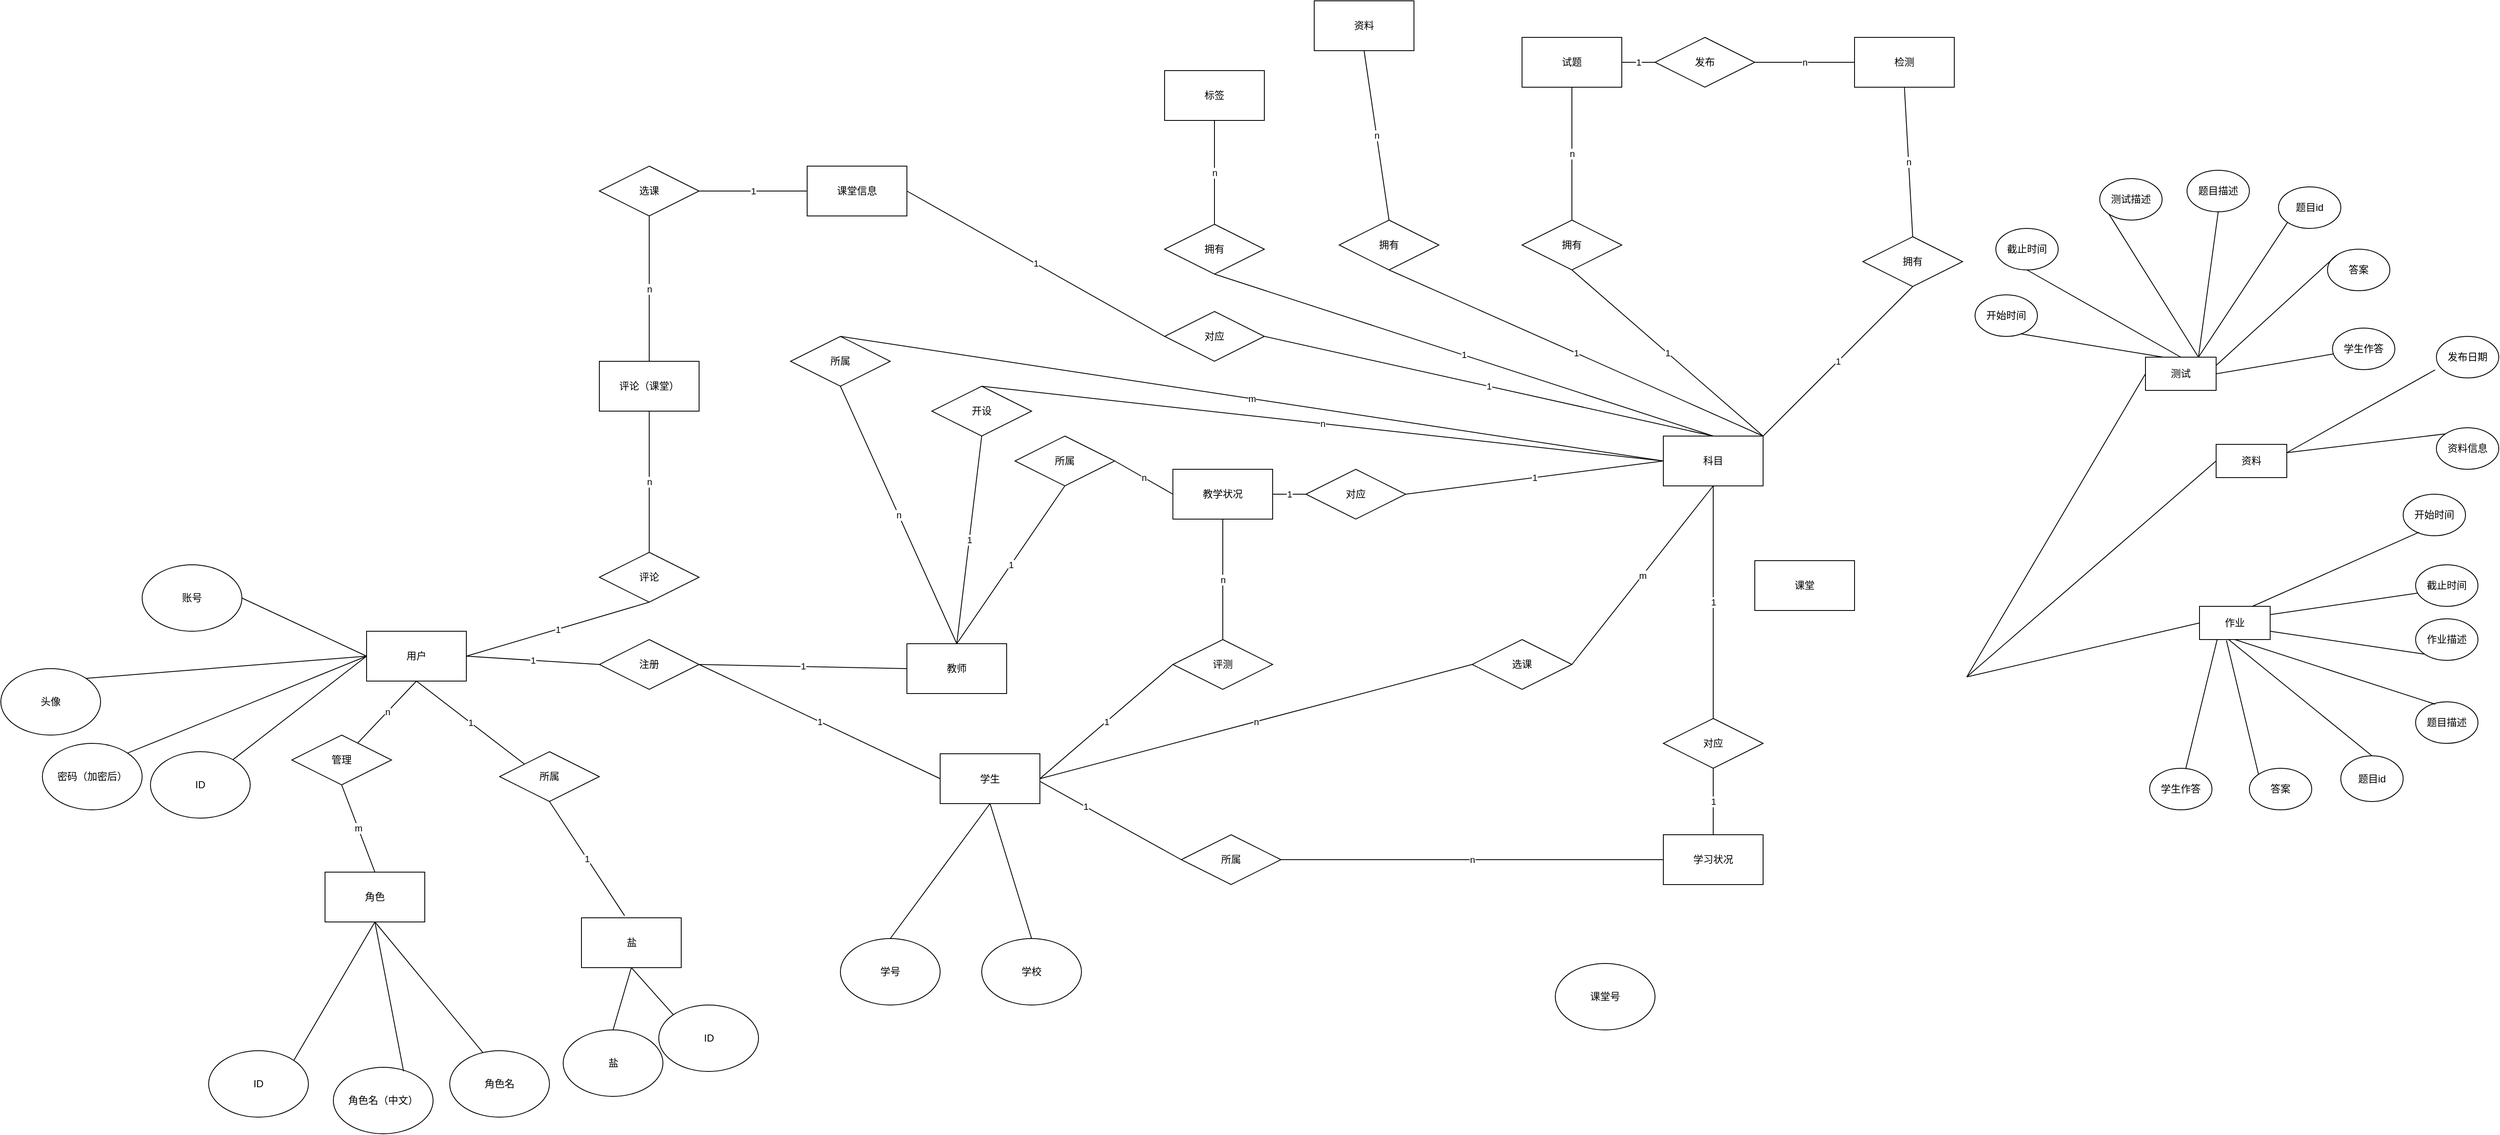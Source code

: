 <mxfile version="24.4.2" type="github">
  <diagram name="第 1 页" id="cqVoouBwEhZ9X5KKcfai">
    <mxGraphModel dx="3404" dy="2039" grid="1" gridSize="10" guides="1" tooltips="1" connect="1" arrows="1" fold="1" page="1" pageScale="1" pageWidth="827" pageHeight="1169" math="0" shadow="0">
      <root>
        <mxCell id="0" />
        <mxCell id="1" parent="0" />
        <mxCell id="4bgU9eHifBUtjP_TErYf-2" value="教师" style="rounded=0;whiteSpace=wrap;html=1;" parent="1" vertex="1">
          <mxGeometry y="130" width="120" height="60" as="geometry" />
        </mxCell>
        <mxCell id="4bgU9eHifBUtjP_TErYf-3" value="角色" style="rounded=0;whiteSpace=wrap;html=1;" parent="1" vertex="1">
          <mxGeometry x="-700" y="405" width="120" height="60" as="geometry" />
        </mxCell>
        <mxCell id="4bgU9eHifBUtjP_TErYf-4" value="科目" style="rounded=0;whiteSpace=wrap;html=1;" parent="1" vertex="1">
          <mxGeometry x="910" y="-120" width="120" height="60" as="geometry" />
        </mxCell>
        <mxCell id="4bgU9eHifBUtjP_TErYf-6" value="用户" style="rounded=0;whiteSpace=wrap;html=1;" parent="1" vertex="1">
          <mxGeometry x="-650" y="115" width="120" height="60" as="geometry" />
        </mxCell>
        <mxCell id="4bgU9eHifBUtjP_TErYf-8" value="课堂信息" style="rounded=0;whiteSpace=wrap;html=1;" parent="1" vertex="1">
          <mxGeometry x="-120" y="-445" width="120" height="60" as="geometry" />
        </mxCell>
        <mxCell id="_ENiOjXf8TxeeVIYlNAx-7" value="" style="edgeStyle=orthogonalEdgeStyle;rounded=0;orthogonalLoop=1;jettySize=auto;html=1;curved=1;strokeColor=none;" parent="1" source="NrnrOwtd3N4r6KxvUDXM-1" target="4bgU9eHifBUtjP_TErYf-4" edge="1">
          <mxGeometry relative="1" as="geometry" />
        </mxCell>
        <mxCell id="_ENiOjXf8TxeeVIYlNAx-1" value="管理" style="rhombus;whiteSpace=wrap;html=1;" parent="1" vertex="1">
          <mxGeometry x="-740" y="240" width="120" height="60" as="geometry" />
        </mxCell>
        <mxCell id="_ENiOjXf8TxeeVIYlNAx-10" value="m" style="endArrow=none;html=1;rounded=0;exitX=0.5;exitY=1;exitDx=0;exitDy=0;entryX=0.5;entryY=0;entryDx=0;entryDy=0;" parent="1" source="_ENiOjXf8TxeeVIYlNAx-1" target="4bgU9eHifBUtjP_TErYf-3" edge="1">
          <mxGeometry width="50" height="50" relative="1" as="geometry">
            <mxPoint x="320" y="610" as="sourcePoint" />
            <mxPoint x="190" y="730" as="targetPoint" />
          </mxGeometry>
        </mxCell>
        <mxCell id="_ENiOjXf8TxeeVIYlNAx-12" value="注册" style="rhombus;whiteSpace=wrap;html=1;" parent="1" vertex="1">
          <mxGeometry x="-370" y="125" width="120" height="60" as="geometry" />
        </mxCell>
        <mxCell id="_ENiOjXf8TxeeVIYlNAx-14" value="n" style="endArrow=none;html=1;rounded=0;exitX=0.5;exitY=1;exitDx=0;exitDy=0;" parent="1" source="4bgU9eHifBUtjP_TErYf-6" target="_ENiOjXf8TxeeVIYlNAx-1" edge="1">
          <mxGeometry width="50" height="50" relative="1" as="geometry">
            <mxPoint x="390" y="500" as="sourcePoint" />
            <mxPoint x="390" y="530" as="targetPoint" />
          </mxGeometry>
        </mxCell>
        <mxCell id="_ENiOjXf8TxeeVIYlNAx-17" value="1" style="endArrow=none;html=1;rounded=0;exitX=0;exitY=0.5;exitDx=0;exitDy=0;entryX=1;entryY=0.5;entryDx=0;entryDy=0;" parent="1" source="_ENiOjXf8TxeeVIYlNAx-12" target="4bgU9eHifBUtjP_TErYf-6" edge="1">
          <mxGeometry width="50" height="50" relative="1" as="geometry">
            <mxPoint x="400" y="280" as="sourcePoint" />
            <mxPoint x="-100" y="370" as="targetPoint" />
          </mxGeometry>
        </mxCell>
        <mxCell id="_ENiOjXf8TxeeVIYlNAx-18" value="1" style="endArrow=none;html=1;rounded=0;entryX=0;entryY=0.5;entryDx=0;entryDy=0;exitX=1;exitY=0.5;exitDx=0;exitDy=0;" parent="1" source="_ENiOjXf8TxeeVIYlNAx-12" target="4bgU9eHifBUtjP_TErYf-1" edge="1">
          <mxGeometry width="50" height="50" relative="1" as="geometry">
            <mxPoint x="515" y="320" as="sourcePoint" />
            <mxPoint x="565" y="270" as="targetPoint" />
          </mxGeometry>
        </mxCell>
        <mxCell id="_ENiOjXf8TxeeVIYlNAx-19" value="1" style="endArrow=none;html=1;rounded=0;entryX=0;entryY=0.5;entryDx=0;entryDy=0;exitX=1;exitY=0.5;exitDx=0;exitDy=0;" parent="1" source="_ENiOjXf8TxeeVIYlNAx-12" target="4bgU9eHifBUtjP_TErYf-2" edge="1">
          <mxGeometry width="50" height="50" relative="1" as="geometry">
            <mxPoint x="515" y="320" as="sourcePoint" />
            <mxPoint x="565" y="270" as="targetPoint" />
          </mxGeometry>
        </mxCell>
        <mxCell id="_ENiOjXf8TxeeVIYlNAx-21" value="所属" style="rhombus;whiteSpace=wrap;html=1;" parent="1" vertex="1">
          <mxGeometry x="-140" y="-240" width="120" height="60" as="geometry" />
        </mxCell>
        <mxCell id="_ENiOjXf8TxeeVIYlNAx-22" value="选课" style="rhombus;whiteSpace=wrap;html=1;" parent="1" vertex="1">
          <mxGeometry x="680" y="125" width="120" height="60" as="geometry" />
        </mxCell>
        <mxCell id="_ENiOjXf8TxeeVIYlNAx-23" value="m" style="endArrow=none;html=1;rounded=0;entryX=0;entryY=0.5;entryDx=0;entryDy=0;exitX=0.5;exitY=0;exitDx=0;exitDy=0;" parent="1" source="_ENiOjXf8TxeeVIYlNAx-21" target="4bgU9eHifBUtjP_TErYf-4" edge="1">
          <mxGeometry width="50" height="50" relative="1" as="geometry">
            <mxPoint x="510" as="sourcePoint" />
            <mxPoint x="560" y="-50" as="targetPoint" />
          </mxGeometry>
        </mxCell>
        <mxCell id="_ENiOjXf8TxeeVIYlNAx-24" value="n" style="endArrow=none;html=1;rounded=0;exitX=0.5;exitY=1;exitDx=0;exitDy=0;entryX=0.5;entryY=0;entryDx=0;entryDy=0;" parent="1" source="_ENiOjXf8TxeeVIYlNAx-21" target="4bgU9eHifBUtjP_TErYf-2" edge="1">
          <mxGeometry width="50" height="50" relative="1" as="geometry">
            <mxPoint x="510" as="sourcePoint" />
            <mxPoint x="560" y="-50" as="targetPoint" />
          </mxGeometry>
        </mxCell>
        <mxCell id="_ENiOjXf8TxeeVIYlNAx-25" value="m" style="endArrow=none;html=1;rounded=0;entryX=0.5;entryY=1;entryDx=0;entryDy=0;exitX=1;exitY=0.5;exitDx=0;exitDy=0;" parent="1" source="_ENiOjXf8TxeeVIYlNAx-22" target="4bgU9eHifBUtjP_TErYf-4" edge="1">
          <mxGeometry width="50" height="50" relative="1" as="geometry">
            <mxPoint x="510" as="sourcePoint" />
            <mxPoint x="560" y="-50" as="targetPoint" />
          </mxGeometry>
        </mxCell>
        <mxCell id="_ENiOjXf8TxeeVIYlNAx-26" value="n" style="endArrow=none;html=1;rounded=0;entryX=1;entryY=0.5;entryDx=0;entryDy=0;exitX=0;exitY=0.5;exitDx=0;exitDy=0;" parent="1" source="_ENiOjXf8TxeeVIYlNAx-22" target="4bgU9eHifBUtjP_TErYf-1" edge="1">
          <mxGeometry width="50" height="50" relative="1" as="geometry">
            <mxPoint x="700" y="140" as="sourcePoint" />
            <mxPoint x="560" y="-50" as="targetPoint" />
          </mxGeometry>
        </mxCell>
        <mxCell id="_ENiOjXf8TxeeVIYlNAx-27" value="对应" style="rhombus;whiteSpace=wrap;html=1;" parent="1" vertex="1">
          <mxGeometry x="310" y="-270" width="120" height="60" as="geometry" />
        </mxCell>
        <mxCell id="_ENiOjXf8TxeeVIYlNAx-28" value="1" style="endArrow=none;html=1;rounded=0;entryX=1;entryY=0.5;entryDx=0;entryDy=0;exitX=0;exitY=0.5;exitDx=0;exitDy=0;" parent="1" source="_ENiOjXf8TxeeVIYlNAx-27" target="4bgU9eHifBUtjP_TErYf-8" edge="1">
          <mxGeometry width="50" height="50" relative="1" as="geometry">
            <mxPoint x="510" y="-100" as="sourcePoint" />
            <mxPoint x="560" y="-150" as="targetPoint" />
          </mxGeometry>
        </mxCell>
        <mxCell id="_ENiOjXf8TxeeVIYlNAx-29" value="1" style="endArrow=none;html=1;rounded=0;entryX=1;entryY=0.5;entryDx=0;entryDy=0;exitX=0.5;exitY=0;exitDx=0;exitDy=0;" parent="1" source="4bgU9eHifBUtjP_TErYf-4" target="_ENiOjXf8TxeeVIYlNAx-27" edge="1">
          <mxGeometry width="50" height="50" relative="1" as="geometry">
            <mxPoint x="510" y="-100" as="sourcePoint" />
            <mxPoint x="560" y="-150" as="targetPoint" />
          </mxGeometry>
        </mxCell>
        <mxCell id="_ENiOjXf8TxeeVIYlNAx-30" value="学习状况" style="rounded=0;whiteSpace=wrap;html=1;" parent="1" vertex="1">
          <mxGeometry x="910" y="360" width="120" height="60" as="geometry" />
        </mxCell>
        <mxCell id="_ENiOjXf8TxeeVIYlNAx-32" value="教学状况" style="rounded=0;whiteSpace=wrap;html=1;" parent="1" vertex="1">
          <mxGeometry x="320" y="-80" width="120" height="60" as="geometry" />
        </mxCell>
        <mxCell id="_ENiOjXf8TxeeVIYlNAx-40" value="评论（课堂）" style="rounded=0;whiteSpace=wrap;html=1;" parent="1" vertex="1">
          <mxGeometry x="-370" y="-210" width="120" height="60" as="geometry" />
        </mxCell>
        <mxCell id="_ENiOjXf8TxeeVIYlNAx-43" value="对应" style="rhombus;whiteSpace=wrap;html=1;" parent="1" vertex="1">
          <mxGeometry x="480" y="-80" width="120" height="60" as="geometry" />
        </mxCell>
        <mxCell id="_ENiOjXf8TxeeVIYlNAx-44" value="对应" style="rhombus;whiteSpace=wrap;html=1;" parent="1" vertex="1">
          <mxGeometry x="910" y="220" width="120" height="60" as="geometry" />
        </mxCell>
        <mxCell id="_ENiOjXf8TxeeVIYlNAx-45" value="1" style="endArrow=none;html=1;rounded=0;entryX=0;entryY=0.5;entryDx=0;entryDy=0;exitX=1;exitY=0.5;exitDx=0;exitDy=0;" parent="1" source="_ENiOjXf8TxeeVIYlNAx-43" target="4bgU9eHifBUtjP_TErYf-4" edge="1">
          <mxGeometry width="50" height="50" relative="1" as="geometry">
            <mxPoint x="370" as="sourcePoint" />
            <mxPoint x="420" y="-50" as="targetPoint" />
          </mxGeometry>
        </mxCell>
        <mxCell id="_ENiOjXf8TxeeVIYlNAx-46" value="1" style="endArrow=none;html=1;rounded=0;entryX=0;entryY=0.5;entryDx=0;entryDy=0;exitX=1;exitY=0.5;exitDx=0;exitDy=0;" parent="1" source="_ENiOjXf8TxeeVIYlNAx-32" target="_ENiOjXf8TxeeVIYlNAx-43" edge="1">
          <mxGeometry width="50" height="50" relative="1" as="geometry">
            <mxPoint x="370" as="sourcePoint" />
            <mxPoint x="420" y="-50" as="targetPoint" />
          </mxGeometry>
        </mxCell>
        <mxCell id="_ENiOjXf8TxeeVIYlNAx-47" value="1" style="endArrow=none;html=1;rounded=0;entryX=0.5;entryY=0;entryDx=0;entryDy=0;exitX=0.5;exitY=1;exitDx=0;exitDy=0;" parent="1" source="4bgU9eHifBUtjP_TErYf-4" target="_ENiOjXf8TxeeVIYlNAx-44" edge="1">
          <mxGeometry width="50" height="50" relative="1" as="geometry">
            <mxPoint x="580" y="-50" as="sourcePoint" />
            <mxPoint x="420" y="-50" as="targetPoint" />
          </mxGeometry>
        </mxCell>
        <mxCell id="_ENiOjXf8TxeeVIYlNAx-49" value="1" style="endArrow=none;html=1;rounded=0;entryX=0.5;entryY=0;entryDx=0;entryDy=0;exitX=0.5;exitY=1;exitDx=0;exitDy=0;" parent="1" source="_ENiOjXf8TxeeVIYlNAx-44" target="_ENiOjXf8TxeeVIYlNAx-30" edge="1">
          <mxGeometry width="50" height="50" relative="1" as="geometry">
            <mxPoint x="370" as="sourcePoint" />
            <mxPoint x="420" y="-50" as="targetPoint" />
          </mxGeometry>
        </mxCell>
        <mxCell id="_ENiOjXf8TxeeVIYlNAx-51" value="所属" style="rhombus;whiteSpace=wrap;html=1;" parent="1" vertex="1">
          <mxGeometry x="130" y="-120" width="120" height="60" as="geometry" />
        </mxCell>
        <mxCell id="_ENiOjXf8TxeeVIYlNAx-52" value="所属" style="rhombus;whiteSpace=wrap;html=1;" parent="1" vertex="1">
          <mxGeometry x="330" y="360" width="120" height="60" as="geometry" />
        </mxCell>
        <mxCell id="_ENiOjXf8TxeeVIYlNAx-53" value="1" style="endArrow=none;html=1;rounded=0;entryX=0;entryY=0.5;entryDx=0;entryDy=0;exitX=0.5;exitY=0;exitDx=0;exitDy=0;" parent="1" source="4bgU9eHifBUtjP_TErYf-1" target="_ENiOjXf8TxeeVIYlNAx-52" edge="1">
          <mxGeometry width="50" height="50" relative="1" as="geometry">
            <mxPoint x="370" y="100" as="sourcePoint" />
            <mxPoint x="420" y="50" as="targetPoint" />
          </mxGeometry>
        </mxCell>
        <mxCell id="_ENiOjXf8TxeeVIYlNAx-54" value="n" style="endArrow=none;html=1;rounded=0;entryX=0;entryY=0.5;entryDx=0;entryDy=0;exitX=1;exitY=0.5;exitDx=0;exitDy=0;" parent="1" source="_ENiOjXf8TxeeVIYlNAx-52" target="_ENiOjXf8TxeeVIYlNAx-30" edge="1">
          <mxGeometry width="50" height="50" relative="1" as="geometry">
            <mxPoint x="370" y="100" as="sourcePoint" />
            <mxPoint x="420" y="50" as="targetPoint" />
          </mxGeometry>
        </mxCell>
        <mxCell id="_ENiOjXf8TxeeVIYlNAx-55" value="1" style="endArrow=none;html=1;rounded=0;entryX=0.5;entryY=1;entryDx=0;entryDy=0;exitX=0.5;exitY=0;exitDx=0;exitDy=0;" parent="1" source="4bgU9eHifBUtjP_TErYf-2" target="_ENiOjXf8TxeeVIYlNAx-51" edge="1">
          <mxGeometry width="50" height="50" relative="1" as="geometry">
            <mxPoint x="370" y="100" as="sourcePoint" />
            <mxPoint x="420" y="50" as="targetPoint" />
          </mxGeometry>
        </mxCell>
        <mxCell id="_ENiOjXf8TxeeVIYlNAx-56" value="n" style="endArrow=none;html=1;rounded=0;entryX=0;entryY=0.5;entryDx=0;entryDy=0;exitX=1;exitY=0.5;exitDx=0;exitDy=0;" parent="1" source="_ENiOjXf8TxeeVIYlNAx-51" target="_ENiOjXf8TxeeVIYlNAx-32" edge="1">
          <mxGeometry width="50" height="50" relative="1" as="geometry">
            <mxPoint x="370" y="100" as="sourcePoint" />
            <mxPoint x="420" y="50" as="targetPoint" />
          </mxGeometry>
        </mxCell>
        <mxCell id="_ENiOjXf8TxeeVIYlNAx-58" value="标签" style="rounded=0;whiteSpace=wrap;html=1;" parent="1" vertex="1">
          <mxGeometry x="310" y="-560" width="120" height="60" as="geometry" />
        </mxCell>
        <mxCell id="_ENiOjXf8TxeeVIYlNAx-59" value="拥有" style="rhombus;whiteSpace=wrap;html=1;" parent="1" vertex="1">
          <mxGeometry x="310" y="-375" width="120" height="60" as="geometry" />
        </mxCell>
        <mxCell id="_ENiOjXf8TxeeVIYlNAx-60" value="1" style="endArrow=none;html=1;rounded=0;entryX=0.5;entryY=1;entryDx=0;entryDy=0;exitX=0.5;exitY=0;exitDx=0;exitDy=0;" parent="1" source="4bgU9eHifBUtjP_TErYf-4" target="_ENiOjXf8TxeeVIYlNAx-59" edge="1">
          <mxGeometry width="50" height="50" relative="1" as="geometry">
            <mxPoint x="550" y="-200" as="sourcePoint" />
            <mxPoint x="600" y="-250" as="targetPoint" />
          </mxGeometry>
        </mxCell>
        <mxCell id="_ENiOjXf8TxeeVIYlNAx-61" value="n" style="endArrow=none;html=1;rounded=0;exitX=0.5;exitY=0;exitDx=0;exitDy=0;" parent="1" source="_ENiOjXf8TxeeVIYlNAx-59" target="_ENiOjXf8TxeeVIYlNAx-58" edge="1">
          <mxGeometry width="50" height="50" relative="1" as="geometry">
            <mxPoint x="550" y="-200" as="sourcePoint" />
            <mxPoint x="600" y="-250" as="targetPoint" />
          </mxGeometry>
        </mxCell>
        <mxCell id="_ENiOjXf8TxeeVIYlNAx-62" value="选课" style="rhombus;whiteSpace=wrap;html=1;" parent="1" vertex="1">
          <mxGeometry x="-370" y="-445" width="120" height="60" as="geometry" />
        </mxCell>
        <mxCell id="_ENiOjXf8TxeeVIYlNAx-63" value="n" style="endArrow=none;html=1;rounded=0;entryX=0.5;entryY=0;entryDx=0;entryDy=0;exitX=0.5;exitY=1;exitDx=0;exitDy=0;" parent="1" source="_ENiOjXf8TxeeVIYlNAx-62" target="_ENiOjXf8TxeeVIYlNAx-40" edge="1">
          <mxGeometry width="50" height="50" relative="1" as="geometry">
            <mxPoint x="560" y="-300" as="sourcePoint" />
            <mxPoint x="610" y="-350" as="targetPoint" />
          </mxGeometry>
        </mxCell>
        <mxCell id="_ENiOjXf8TxeeVIYlNAx-64" value="1" style="endArrow=none;html=1;rounded=0;entryX=1;entryY=0.5;entryDx=0;entryDy=0;exitX=0;exitY=0.5;exitDx=0;exitDy=0;" parent="1" source="4bgU9eHifBUtjP_TErYf-8" target="_ENiOjXf8TxeeVIYlNAx-62" edge="1">
          <mxGeometry width="50" height="50" relative="1" as="geometry">
            <mxPoint x="560" y="-300" as="sourcePoint" />
            <mxPoint x="610" y="-350" as="targetPoint" />
          </mxGeometry>
        </mxCell>
        <mxCell id="_ENiOjXf8TxeeVIYlNAx-66" value="账号" style="ellipse;whiteSpace=wrap;html=1;" parent="1" vertex="1">
          <mxGeometry x="-920" y="35" width="120" height="80" as="geometry" />
        </mxCell>
        <mxCell id="_ENiOjXf8TxeeVIYlNAx-67" value="ID" style="ellipse;whiteSpace=wrap;html=1;" parent="1" vertex="1">
          <mxGeometry x="-910" y="260" width="120" height="80" as="geometry" />
        </mxCell>
        <mxCell id="_ENiOjXf8TxeeVIYlNAx-68" value="密码（加密后）" style="ellipse;whiteSpace=wrap;html=1;" parent="1" vertex="1">
          <mxGeometry x="-1040" y="250" width="120" height="80" as="geometry" />
        </mxCell>
        <mxCell id="_ENiOjXf8TxeeVIYlNAx-69" value="" style="endArrow=none;html=1;rounded=0;exitX=0;exitY=0.5;exitDx=0;exitDy=0;" parent="1" source="4bgU9eHifBUtjP_TErYf-6" target="_ENiOjXf8TxeeVIYlNAx-67" edge="1">
          <mxGeometry width="50" height="50" relative="1" as="geometry">
            <mxPoint x="450" y="340" as="sourcePoint" />
            <mxPoint x="500" y="290" as="targetPoint" />
          </mxGeometry>
        </mxCell>
        <mxCell id="_ENiOjXf8TxeeVIYlNAx-70" value="" style="endArrow=none;html=1;rounded=0;entryX=1;entryY=0.5;entryDx=0;entryDy=0;exitX=0;exitY=0.5;exitDx=0;exitDy=0;" parent="1" source="4bgU9eHifBUtjP_TErYf-6" target="_ENiOjXf8TxeeVIYlNAx-66" edge="1">
          <mxGeometry width="50" height="50" relative="1" as="geometry">
            <mxPoint x="320" y="350" as="sourcePoint" />
            <mxPoint x="500" y="290" as="targetPoint" />
          </mxGeometry>
        </mxCell>
        <mxCell id="_ENiOjXf8TxeeVIYlNAx-71" value="" style="endArrow=none;html=1;rounded=0;exitX=1;exitY=0;exitDx=0;exitDy=0;entryX=0;entryY=0.5;entryDx=0;entryDy=0;" parent="1" source="_ENiOjXf8TxeeVIYlNAx-68" target="4bgU9eHifBUtjP_TErYf-6" edge="1">
          <mxGeometry width="50" height="50" relative="1" as="geometry">
            <mxPoint x="450" y="340" as="sourcePoint" />
            <mxPoint x="320" y="350" as="targetPoint" />
          </mxGeometry>
        </mxCell>
        <mxCell id="_ENiOjXf8TxeeVIYlNAx-72" value="盐" style="rounded=0;whiteSpace=wrap;html=1;" parent="1" vertex="1">
          <mxGeometry x="-391.5" y="460" width="120" height="60" as="geometry" />
        </mxCell>
        <mxCell id="_ENiOjXf8TxeeVIYlNAx-73" value="1" style="endArrow=none;html=1;rounded=0;entryX=0.432;entryY=-0.043;entryDx=0;entryDy=0;entryPerimeter=0;exitX=0.5;exitY=1;exitDx=0;exitDy=0;" parent="1" source="_ENiOjXf8TxeeVIYlNAx-78" target="_ENiOjXf8TxeeVIYlNAx-72" edge="1">
          <mxGeometry width="50" height="50" relative="1" as="geometry">
            <mxPoint x="570" y="410" as="sourcePoint" />
            <mxPoint x="500" y="290" as="targetPoint" />
          </mxGeometry>
        </mxCell>
        <mxCell id="_ENiOjXf8TxeeVIYlNAx-75" value="盐" style="ellipse;whiteSpace=wrap;html=1;" parent="1" vertex="1">
          <mxGeometry x="-413.5" y="595" width="120" height="80" as="geometry" />
        </mxCell>
        <mxCell id="_ENiOjXf8TxeeVIYlNAx-76" value="ID" style="ellipse;whiteSpace=wrap;html=1;" parent="1" vertex="1">
          <mxGeometry x="-298.5" y="565" width="120" height="80" as="geometry" />
        </mxCell>
        <mxCell id="_ENiOjXf8TxeeVIYlNAx-79" value="1" style="endArrow=none;html=1;rounded=0;entryX=0.5;entryY=1;entryDx=0;entryDy=0;exitX=0;exitY=0;exitDx=0;exitDy=0;" parent="1" source="_ENiOjXf8TxeeVIYlNAx-78" target="4bgU9eHifBUtjP_TErYf-6" edge="1">
          <mxGeometry width="50" height="50" relative="1" as="geometry">
            <mxPoint x="450" y="540" as="sourcePoint" />
            <mxPoint x="500" y="490" as="targetPoint" />
          </mxGeometry>
        </mxCell>
        <mxCell id="_ENiOjXf8TxeeVIYlNAx-80" value="" style="endArrow=none;html=1;rounded=0;entryX=0;entryY=0;entryDx=0;entryDy=0;exitX=0.5;exitY=1;exitDx=0;exitDy=0;" parent="1" source="_ENiOjXf8TxeeVIYlNAx-72" target="_ENiOjXf8TxeeVIYlNAx-76" edge="1">
          <mxGeometry width="50" height="50" relative="1" as="geometry">
            <mxPoint x="-288.5" y="445" as="sourcePoint" />
            <mxPoint x="-238.5" y="395" as="targetPoint" />
          </mxGeometry>
        </mxCell>
        <mxCell id="_ENiOjXf8TxeeVIYlNAx-81" value="" style="endArrow=none;html=1;rounded=0;entryX=0.5;entryY=1;entryDx=0;entryDy=0;exitX=0.5;exitY=0;exitDx=0;exitDy=0;" parent="1" source="_ENiOjXf8TxeeVIYlNAx-75" target="_ENiOjXf8TxeeVIYlNAx-72" edge="1">
          <mxGeometry width="50" height="50" relative="1" as="geometry">
            <mxPoint x="-288.5" y="745" as="sourcePoint" />
            <mxPoint x="-238.5" y="695" as="targetPoint" />
          </mxGeometry>
        </mxCell>
        <mxCell id="_ENiOjXf8TxeeVIYlNAx-82" value="角色名（中文）" style="ellipse;whiteSpace=wrap;html=1;" parent="1" vertex="1">
          <mxGeometry x="-690" y="640" width="120" height="80" as="geometry" />
        </mxCell>
        <mxCell id="_ENiOjXf8TxeeVIYlNAx-83" value="角色名" style="ellipse;whiteSpace=wrap;html=1;" parent="1" vertex="1">
          <mxGeometry x="-550" y="620" width="120" height="80" as="geometry" />
        </mxCell>
        <mxCell id="_ENiOjXf8TxeeVIYlNAx-84" value="" style="endArrow=none;html=1;rounded=0;exitX=0.335;exitY=0.032;exitDx=0;exitDy=0;entryX=0.5;entryY=1;entryDx=0;entryDy=0;exitPerimeter=0;" parent="1" source="_ENiOjXf8TxeeVIYlNAx-83" target="4bgU9eHifBUtjP_TErYf-3" edge="1">
          <mxGeometry width="50" height="50" relative="1" as="geometry">
            <mxPoint x="450" y="640" as="sourcePoint" />
            <mxPoint x="130" y="770" as="targetPoint" />
          </mxGeometry>
        </mxCell>
        <mxCell id="_ENiOjXf8TxeeVIYlNAx-85" value="" style="endArrow=none;html=1;rounded=0;entryX=0.5;entryY=1;entryDx=0;entryDy=0;exitX=0.704;exitY=0.06;exitDx=0;exitDy=0;exitPerimeter=0;" parent="1" source="_ENiOjXf8TxeeVIYlNAx-82" target="4bgU9eHifBUtjP_TErYf-3" edge="1">
          <mxGeometry width="50" height="50" relative="1" as="geometry">
            <mxPoint x="450" y="640" as="sourcePoint" />
            <mxPoint x="500" y="590" as="targetPoint" />
          </mxGeometry>
        </mxCell>
        <mxCell id="_ENiOjXf8TxeeVIYlNAx-86" value="ID" style="ellipse;whiteSpace=wrap;html=1;" parent="1" vertex="1">
          <mxGeometry x="-840" y="620" width="120" height="80" as="geometry" />
        </mxCell>
        <mxCell id="_ENiOjXf8TxeeVIYlNAx-88" value="" style="endArrow=none;html=1;rounded=0;entryX=0.5;entryY=1;entryDx=0;entryDy=0;exitX=1;exitY=0;exitDx=0;exitDy=0;" parent="1" source="_ENiOjXf8TxeeVIYlNAx-86" target="4bgU9eHifBUtjP_TErYf-3" edge="1">
          <mxGeometry width="50" height="50" relative="1" as="geometry">
            <mxPoint x="250" y="790" as="sourcePoint" />
            <mxPoint x="300" y="740" as="targetPoint" />
          </mxGeometry>
        </mxCell>
        <mxCell id="_ENiOjXf8TxeeVIYlNAx-92" value="头像" style="ellipse;whiteSpace=wrap;html=1;" parent="1" vertex="1">
          <mxGeometry x="-1090" y="160" width="120" height="80" as="geometry" />
        </mxCell>
        <mxCell id="_ENiOjXf8TxeeVIYlNAx-99" value="" style="endArrow=none;html=1;rounded=0;entryX=0;entryY=0.5;entryDx=0;entryDy=0;exitX=1;exitY=0;exitDx=0;exitDy=0;" parent="1" source="_ENiOjXf8TxeeVIYlNAx-92" target="4bgU9eHifBUtjP_TErYf-6" edge="1">
          <mxGeometry width="50" height="50" relative="1" as="geometry">
            <mxPoint x="470" y="390" as="sourcePoint" />
            <mxPoint x="520" y="340" as="targetPoint" />
          </mxGeometry>
        </mxCell>
        <mxCell id="p0-o4S79YIVxH50bc59x-37" value="测试&lt;span style=&quot;color: rgba(0, 0, 0, 0); font-family: monospace; font-size: 0px; text-align: start; text-wrap: nowrap;&quot;&gt;%3CmxGraphModel%3E%3Croot%3E%3CmxCell%20id%3D%220%22%2F%3E%3CmxCell%20id%3D%221%22%20parent%3D%220%22%2F%3E%3CmxCell%20id%3D%222%22%20value%3D%22%E8%AF%BE%E7%A8%8B%22%20style%3D%22rounded%3D0%3BwhiteSpace%3Dwrap%3Bhtml%3D1%3BfillColor%3D%23d5e8d4%3BstrokeColor%3D%2382b366%3B%22%20vertex%3D%221%22%20parent%3D%221%22%3E%3CmxGeometry%20x%3D%221198%22%20y%3D%22100%22%20width%3D%2285%22%20height%3D%2240%22%20as%3D%22geometry%22%2F%3E%3C%2FmxCell%3E%3C%2Froot%3E%3C%2FmxGraphModel%3E&lt;/span&gt;" style="rounded=0;whiteSpace=wrap;html=1;" parent="1" vertex="1">
          <mxGeometry x="1490" y="-215" width="85" height="40" as="geometry" />
        </mxCell>
        <mxCell id="p0-o4S79YIVxH50bc59x-38" value="资料" style="rounded=0;whiteSpace=wrap;html=1;" parent="1" vertex="1">
          <mxGeometry x="1575" y="-110" width="85" height="40" as="geometry" />
        </mxCell>
        <mxCell id="p0-o4S79YIVxH50bc59x-39" value="作业" style="rounded=0;whiteSpace=wrap;html=1;" parent="1" vertex="1">
          <mxGeometry x="1555" y="85" width="85" height="40" as="geometry" />
        </mxCell>
        <mxCell id="p0-o4S79YIVxH50bc59x-52" value="开始时间" style="ellipse;whiteSpace=wrap;html=1;" parent="1" vertex="1">
          <mxGeometry x="1285" y="-290" width="75" height="50" as="geometry" />
        </mxCell>
        <mxCell id="p0-o4S79YIVxH50bc59x-53" value="截止时间" style="ellipse;whiteSpace=wrap;html=1;" parent="1" vertex="1">
          <mxGeometry x="1310" y="-370" width="75" height="50" as="geometry" />
        </mxCell>
        <mxCell id="p0-o4S79YIVxH50bc59x-54" value="测试描述" style="ellipse;whiteSpace=wrap;html=1;" parent="1" vertex="1">
          <mxGeometry x="1435" y="-430" width="75" height="50" as="geometry" />
        </mxCell>
        <mxCell id="p0-o4S79YIVxH50bc59x-59" value="" style="endArrow=none;html=1;rounded=0;entryX=0.727;entryY=0.937;entryDx=0;entryDy=0;entryPerimeter=0;exitX=0.25;exitY=0;exitDx=0;exitDy=0;" parent="1" source="p0-o4S79YIVxH50bc59x-37" target="p0-o4S79YIVxH50bc59x-52" edge="1">
          <mxGeometry width="50" height="50" relative="1" as="geometry">
            <mxPoint x="1390" y="-120" as="sourcePoint" />
            <mxPoint x="1440" y="-170" as="targetPoint" />
          </mxGeometry>
        </mxCell>
        <mxCell id="p0-o4S79YIVxH50bc59x-60" value="" style="endArrow=none;html=1;rounded=0;entryX=0.5;entryY=1;entryDx=0;entryDy=0;exitX=0.5;exitY=0;exitDx=0;exitDy=0;" parent="1" source="p0-o4S79YIVxH50bc59x-37" target="p0-o4S79YIVxH50bc59x-53" edge="1">
          <mxGeometry width="50" height="50" relative="1" as="geometry">
            <mxPoint x="1526" y="-190" as="sourcePoint" />
            <mxPoint x="1445" y="-223" as="targetPoint" />
          </mxGeometry>
        </mxCell>
        <mxCell id="p0-o4S79YIVxH50bc59x-61" value="" style="endArrow=none;html=1;rounded=0;entryX=0;entryY=1;entryDx=0;entryDy=0;exitX=0.75;exitY=0;exitDx=0;exitDy=0;" parent="1" source="p0-o4S79YIVxH50bc59x-37" target="p0-o4S79YIVxH50bc59x-54" edge="1">
          <mxGeometry width="50" height="50" relative="1" as="geometry">
            <mxPoint x="1536" y="-180" as="sourcePoint" />
            <mxPoint x="1455" y="-213" as="targetPoint" />
          </mxGeometry>
        </mxCell>
        <mxCell id="p0-o4S79YIVxH50bc59x-62" value="题目描述" style="ellipse;whiteSpace=wrap;html=1;" parent="1" vertex="1">
          <mxGeometry x="1540" y="-440" width="75" height="50" as="geometry" />
        </mxCell>
        <mxCell id="p0-o4S79YIVxH50bc59x-64" value="题目id" style="ellipse;whiteSpace=wrap;html=1;" parent="1" vertex="1">
          <mxGeometry x="1650" y="-420" width="75" height="50" as="geometry" />
        </mxCell>
        <mxCell id="p0-o4S79YIVxH50bc59x-66" value="学生作答" style="ellipse;whiteSpace=wrap;html=1;" parent="1" vertex="1">
          <mxGeometry x="1715" y="-250" width="75" height="50" as="geometry" />
        </mxCell>
        <mxCell id="p0-o4S79YIVxH50bc59x-67" value="答案" style="ellipse;whiteSpace=wrap;html=1;" parent="1" vertex="1">
          <mxGeometry x="1709" y="-345" width="75" height="50" as="geometry" />
        </mxCell>
        <mxCell id="p0-o4S79YIVxH50bc59x-69" value="" style="endArrow=none;html=1;rounded=0;entryX=0.5;entryY=1;entryDx=0;entryDy=0;exitX=0.75;exitY=0;exitDx=0;exitDy=0;" parent="1" source="p0-o4S79YIVxH50bc59x-37" target="p0-o4S79YIVxH50bc59x-62" edge="1">
          <mxGeometry width="50" height="50" relative="1" as="geometry">
            <mxPoint x="1560" y="-200" as="sourcePoint" />
            <mxPoint x="1620" y="-290" as="targetPoint" />
          </mxGeometry>
        </mxCell>
        <mxCell id="p0-o4S79YIVxH50bc59x-70" value="" style="endArrow=none;html=1;rounded=0;entryX=0;entryY=1;entryDx=0;entryDy=0;exitX=0.75;exitY=0;exitDx=0;exitDy=0;" parent="1" source="p0-o4S79YIVxH50bc59x-37" target="p0-o4S79YIVxH50bc59x-64" edge="1">
          <mxGeometry width="50" height="50" relative="1" as="geometry">
            <mxPoint x="1564" y="-210" as="sourcePoint" />
            <mxPoint x="1588" y="-320" as="targetPoint" />
          </mxGeometry>
        </mxCell>
        <mxCell id="p0-o4S79YIVxH50bc59x-71" value="" style="endArrow=none;html=1;rounded=0;entryX=0;entryY=0;entryDx=0;entryDy=0;exitX=1;exitY=0.25;exitDx=0;exitDy=0;" parent="1" source="p0-o4S79YIVxH50bc59x-37" target="p0-o4S79YIVxH50bc59x-67" edge="1">
          <mxGeometry width="50" height="50" relative="1" as="geometry">
            <mxPoint x="1564" y="-210" as="sourcePoint" />
            <mxPoint x="1661" y="-317" as="targetPoint" />
          </mxGeometry>
        </mxCell>
        <mxCell id="p0-o4S79YIVxH50bc59x-72" value="" style="endArrow=none;html=1;rounded=0;exitX=1;exitY=0.5;exitDx=0;exitDy=0;" parent="1" source="p0-o4S79YIVxH50bc59x-37" target="p0-o4S79YIVxH50bc59x-66" edge="1">
          <mxGeometry width="50" height="50" relative="1" as="geometry">
            <mxPoint x="1580" y="-200" as="sourcePoint" />
            <mxPoint x="1671" y="-307" as="targetPoint" />
          </mxGeometry>
        </mxCell>
        <mxCell id="p0-o4S79YIVxH50bc59x-76" value="" style="endArrow=none;html=1;rounded=0;exitX=1;exitY=0;exitDx=0;exitDy=0;entryX=0;entryY=0.5;entryDx=0;entryDy=0;" parent="1" target="p0-o4S79YIVxH50bc59x-37" edge="1">
          <mxGeometry width="50" height="50" relative="1" as="geometry">
            <mxPoint x="1275" y="170" as="sourcePoint" />
            <mxPoint x="1490" y="-200" as="targetPoint" />
          </mxGeometry>
        </mxCell>
        <mxCell id="p0-o4S79YIVxH50bc59x-77" value="" style="endArrow=none;html=1;rounded=0;exitX=1;exitY=0;exitDx=0;exitDy=0;entryX=0;entryY=0.5;entryDx=0;entryDy=0;" parent="1" target="p0-o4S79YIVxH50bc59x-38" edge="1">
          <mxGeometry width="50" height="50" relative="1" as="geometry">
            <mxPoint x="1275" y="170" as="sourcePoint" />
            <mxPoint x="1500" y="-190" as="targetPoint" />
          </mxGeometry>
        </mxCell>
        <mxCell id="p0-o4S79YIVxH50bc59x-79" value="" style="endArrow=none;html=1;rounded=0;exitX=1;exitY=0;exitDx=0;exitDy=0;entryX=0;entryY=0.5;entryDx=0;entryDy=0;" parent="1" target="p0-o4S79YIVxH50bc59x-39" edge="1">
          <mxGeometry width="50" height="50" relative="1" as="geometry">
            <mxPoint x="1275" y="170" as="sourcePoint" />
            <mxPoint x="1585" y="-80" as="targetPoint" />
          </mxGeometry>
        </mxCell>
        <mxCell id="p0-o4S79YIVxH50bc59x-81" value="发布日期" style="ellipse;whiteSpace=wrap;html=1;" parent="1" vertex="1">
          <mxGeometry x="1840" y="-240" width="75" height="50" as="geometry" />
        </mxCell>
        <mxCell id="p0-o4S79YIVxH50bc59x-82" value="资料信息" style="ellipse;whiteSpace=wrap;html=1;" parent="1" vertex="1">
          <mxGeometry x="1840" y="-130" width="75" height="50" as="geometry" />
        </mxCell>
        <mxCell id="p0-o4S79YIVxH50bc59x-83" value="" style="endArrow=none;html=1;rounded=0;exitX=1;exitY=0.25;exitDx=0;exitDy=0;entryX=-0.021;entryY=0.807;entryDx=0;entryDy=0;entryPerimeter=0;" parent="1" source="p0-o4S79YIVxH50bc59x-38" target="p0-o4S79YIVxH50bc59x-81" edge="1">
          <mxGeometry width="50" height="50" relative="1" as="geometry">
            <mxPoint x="1530" y="-120" as="sourcePoint" />
            <mxPoint x="1875" y="-225" as="targetPoint" />
          </mxGeometry>
        </mxCell>
        <mxCell id="p0-o4S79YIVxH50bc59x-84" value="" style="endArrow=none;html=1;rounded=0;exitX=1;exitY=0.25;exitDx=0;exitDy=0;entryX=0;entryY=0;entryDx=0;entryDy=0;" parent="1" source="p0-o4S79YIVxH50bc59x-38" target="p0-o4S79YIVxH50bc59x-82" edge="1">
          <mxGeometry width="50" height="50" relative="1" as="geometry">
            <mxPoint x="1540" y="-100" as="sourcePoint" />
            <mxPoint x="1620" y="-145" as="targetPoint" />
          </mxGeometry>
        </mxCell>
        <mxCell id="p0-o4S79YIVxH50bc59x-85" value="开始时间" style="ellipse;whiteSpace=wrap;html=1;" parent="1" vertex="1">
          <mxGeometry x="1800" y="-50" width="75" height="50" as="geometry" />
        </mxCell>
        <mxCell id="p0-o4S79YIVxH50bc59x-86" value="截止时间" style="ellipse;whiteSpace=wrap;html=1;" parent="1" vertex="1">
          <mxGeometry x="1815" y="35" width="75" height="50" as="geometry" />
        </mxCell>
        <mxCell id="p0-o4S79YIVxH50bc59x-87" value="作业描述" style="ellipse;whiteSpace=wrap;html=1;" parent="1" vertex="1">
          <mxGeometry x="1815" y="100" width="75" height="50" as="geometry" />
        </mxCell>
        <mxCell id="p0-o4S79YIVxH50bc59x-88" value="" style="endArrow=none;html=1;rounded=0;entryX=0.253;entryY=0.916;entryDx=0;entryDy=0;entryPerimeter=0;exitX=0.75;exitY=0;exitDx=0;exitDy=0;" parent="1" source="p0-o4S79YIVxH50bc59x-39" target="p0-o4S79YIVxH50bc59x-85" edge="1">
          <mxGeometry width="50" height="50" relative="1" as="geometry">
            <mxPoint x="1550" y="80" as="sourcePoint" />
            <mxPoint x="1732.025" y="-8.15" as="targetPoint" />
          </mxGeometry>
        </mxCell>
        <mxCell id="p0-o4S79YIVxH50bc59x-89" value="" style="endArrow=none;html=1;rounded=0;entryX=0.028;entryY=0.682;entryDx=0;entryDy=0;exitX=1;exitY=0.25;exitDx=0;exitDy=0;entryPerimeter=0;" parent="1" source="p0-o4S79YIVxH50bc59x-39" target="p0-o4S79YIVxH50bc59x-86" edge="1">
          <mxGeometry width="50" height="50" relative="1" as="geometry">
            <mxPoint x="1850" y="125" as="sourcePoint" />
            <mxPoint x="1867.5" y="80" as="targetPoint" />
          </mxGeometry>
        </mxCell>
        <mxCell id="p0-o4S79YIVxH50bc59x-90" value="" style="endArrow=none;html=1;rounded=0;entryX=0;entryY=1;entryDx=0;entryDy=0;exitX=1;exitY=0.75;exitDx=0;exitDy=0;" parent="1" source="p0-o4S79YIVxH50bc59x-39" target="p0-o4S79YIVxH50bc59x-87" edge="1">
          <mxGeometry width="50" height="50" relative="1" as="geometry">
            <mxPoint x="1871" y="125" as="sourcePoint" />
            <mxPoint x="1772" y="127" as="targetPoint" />
          </mxGeometry>
        </mxCell>
        <mxCell id="p0-o4S79YIVxH50bc59x-91" value="题目描述" style="ellipse;whiteSpace=wrap;html=1;" parent="1" vertex="1">
          <mxGeometry x="1815" y="200" width="75" height="50" as="geometry" />
        </mxCell>
        <mxCell id="p0-o4S79YIVxH50bc59x-92" value="题目id" style="ellipse;whiteSpace=wrap;html=1;" parent="1" vertex="1">
          <mxGeometry x="1725" y="265" width="75" height="55" as="geometry" />
        </mxCell>
        <mxCell id="p0-o4S79YIVxH50bc59x-93" value="学生作答" style="ellipse;whiteSpace=wrap;html=1;" parent="1" vertex="1">
          <mxGeometry x="1495" y="280" width="75" height="50" as="geometry" />
        </mxCell>
        <mxCell id="p0-o4S79YIVxH50bc59x-94" value="答案" style="ellipse;whiteSpace=wrap;html=1;" parent="1" vertex="1">
          <mxGeometry x="1615" y="280" width="75" height="50" as="geometry" />
        </mxCell>
        <mxCell id="p0-o4S79YIVxH50bc59x-95" value="" style="endArrow=none;html=1;rounded=0;entryX=0.316;entryY=0.057;entryDx=0;entryDy=0;exitX=0.5;exitY=1;exitDx=0;exitDy=0;entryPerimeter=0;" parent="1" source="p0-o4S79YIVxH50bc59x-39" target="p0-o4S79YIVxH50bc59x-91" edge="1">
          <mxGeometry width="50" height="50" relative="1" as="geometry">
            <mxPoint x="1871" y="125" as="sourcePoint" />
            <mxPoint x="1937" y="50" as="targetPoint" />
          </mxGeometry>
        </mxCell>
        <mxCell id="p0-o4S79YIVxH50bc59x-96" value="" style="endArrow=none;html=1;rounded=0;entryX=0.5;entryY=0;entryDx=0;entryDy=0;exitX=0.412;exitY=1;exitDx=0;exitDy=0;exitPerimeter=0;" parent="1" source="p0-o4S79YIVxH50bc59x-39" target="p0-o4S79YIVxH50bc59x-92" edge="1">
          <mxGeometry width="50" height="50" relative="1" as="geometry">
            <mxPoint x="1871" y="125" as="sourcePoint" />
            <mxPoint x="1905" y="20" as="targetPoint" />
          </mxGeometry>
        </mxCell>
        <mxCell id="p0-o4S79YIVxH50bc59x-97" value="" style="endArrow=none;html=1;rounded=0;entryX=0;entryY=0;entryDx=0;entryDy=0;exitX=0.381;exitY=1.025;exitDx=0;exitDy=0;exitPerimeter=0;" parent="1" source="p0-o4S79YIVxH50bc59x-39" target="p0-o4S79YIVxH50bc59x-94" edge="1">
          <mxGeometry width="50" height="50" relative="1" as="geometry">
            <mxPoint x="1892" y="135" as="sourcePoint" />
            <mxPoint x="1978" y="23" as="targetPoint" />
          </mxGeometry>
        </mxCell>
        <mxCell id="p0-o4S79YIVxH50bc59x-98" value="" style="endArrow=none;html=1;rounded=0;exitX=0.25;exitY=1;exitDx=0;exitDy=0;" parent="1" source="p0-o4S79YIVxH50bc59x-39" target="p0-o4S79YIVxH50bc59x-93" edge="1">
          <mxGeometry width="50" height="50" relative="1" as="geometry">
            <mxPoint x="1892" y="145" as="sourcePoint" />
            <mxPoint x="1988" y="33" as="targetPoint" />
          </mxGeometry>
        </mxCell>
        <mxCell id="NrnrOwtd3N4r6KxvUDXM-2" value="1" style="endArrow=none;html=1;rounded=0;exitX=0.5;exitY=0;exitDx=0;exitDy=0;entryX=0.5;entryY=1;entryDx=0;entryDy=0;" edge="1" parent="1" source="4bgU9eHifBUtjP_TErYf-2" target="NrnrOwtd3N4r6KxvUDXM-1">
          <mxGeometry width="50" height="50" relative="1" as="geometry">
            <mxPoint x="600" y="70" as="sourcePoint" />
            <mxPoint x="650" y="20" as="targetPoint" />
          </mxGeometry>
        </mxCell>
        <mxCell id="NrnrOwtd3N4r6KxvUDXM-3" value="n" style="endArrow=none;html=1;rounded=0;exitX=0.5;exitY=0;exitDx=0;exitDy=0;entryX=0;entryY=0.5;entryDx=0;entryDy=0;" edge="1" parent="1" source="NrnrOwtd3N4r6KxvUDXM-1" target="4bgU9eHifBUtjP_TErYf-4">
          <mxGeometry width="50" height="50" relative="1" as="geometry">
            <mxPoint x="600" y="70" as="sourcePoint" />
            <mxPoint x="900" y="-90" as="targetPoint" />
          </mxGeometry>
        </mxCell>
        <mxCell id="NrnrOwtd3N4r6KxvUDXM-4" value="" style="edgeStyle=orthogonalEdgeStyle;rounded=0;orthogonalLoop=1;jettySize=auto;html=1;curved=1;strokeColor=none;" edge="1" parent="1" source="4bgU9eHifBUtjP_TErYf-1" target="NrnrOwtd3N4r6KxvUDXM-1">
          <mxGeometry relative="1" as="geometry">
            <mxPoint x="280" y="585" as="sourcePoint" />
            <mxPoint x="385" y="-110" as="targetPoint" />
          </mxGeometry>
        </mxCell>
        <mxCell id="NrnrOwtd3N4r6KxvUDXM-1" value="开设" style="rhombus;whiteSpace=wrap;html=1;" vertex="1" parent="1">
          <mxGeometry x="30" y="-180" width="120" height="60" as="geometry" />
        </mxCell>
        <mxCell id="NrnrOwtd3N4r6KxvUDXM-5" value="资料" style="rounded=0;whiteSpace=wrap;html=1;" vertex="1" parent="1">
          <mxGeometry x="490" y="-644" width="120" height="60" as="geometry" />
        </mxCell>
        <mxCell id="NrnrOwtd3N4r6KxvUDXM-7" value="检测" style="rounded=0;whiteSpace=wrap;html=1;" vertex="1" parent="1">
          <mxGeometry x="1140" y="-600" width="120" height="60" as="geometry" />
        </mxCell>
        <mxCell id="NrnrOwtd3N4r6KxvUDXM-9" value="1" style="endArrow=none;html=1;rounded=0;exitX=1;exitY=0;exitDx=0;exitDy=0;entryX=0.5;entryY=1;entryDx=0;entryDy=0;" edge="1" parent="1" source="4bgU9eHifBUtjP_TErYf-4" target="NrnrOwtd3N4r6KxvUDXM-10">
          <mxGeometry width="50" height="50" relative="1" as="geometry">
            <mxPoint x="420" y="-290" as="sourcePoint" />
            <mxPoint x="470" y="-340" as="targetPoint" />
          </mxGeometry>
        </mxCell>
        <mxCell id="NrnrOwtd3N4r6KxvUDXM-10" value="拥有" style="rhombus;whiteSpace=wrap;html=1;" vertex="1" parent="1">
          <mxGeometry x="520" y="-380" width="120" height="60" as="geometry" />
        </mxCell>
        <mxCell id="NrnrOwtd3N4r6KxvUDXM-11" value="发布" style="rhombus;whiteSpace=wrap;html=1;" vertex="1" parent="1">
          <mxGeometry x="900" y="-600" width="120" height="60" as="geometry" />
        </mxCell>
        <mxCell id="NrnrOwtd3N4r6KxvUDXM-13" value="n" style="endArrow=none;html=1;rounded=0;entryX=0.5;entryY=1;entryDx=0;entryDy=0;exitX=0.5;exitY=0;exitDx=0;exitDy=0;" edge="1" parent="1" source="NrnrOwtd3N4r6KxvUDXM-10" target="NrnrOwtd3N4r6KxvUDXM-5">
          <mxGeometry width="50" height="50" relative="1" as="geometry">
            <mxPoint x="420" y="-290" as="sourcePoint" />
            <mxPoint x="470" y="-340" as="targetPoint" />
          </mxGeometry>
        </mxCell>
        <mxCell id="NrnrOwtd3N4r6KxvUDXM-14" value="试题" style="rounded=0;whiteSpace=wrap;html=1;" vertex="1" parent="1">
          <mxGeometry x="740" y="-600" width="120" height="60" as="geometry" />
        </mxCell>
        <mxCell id="NrnrOwtd3N4r6KxvUDXM-16" value="拥有" style="rhombus;whiteSpace=wrap;html=1;" vertex="1" parent="1">
          <mxGeometry x="740" y="-380" width="120" height="60" as="geometry" />
        </mxCell>
        <mxCell id="NrnrOwtd3N4r6KxvUDXM-17" value="1" style="endArrow=none;html=1;rounded=0;entryX=0.5;entryY=1;entryDx=0;entryDy=0;exitX=1;exitY=0;exitDx=0;exitDy=0;" edge="1" parent="1" source="4bgU9eHifBUtjP_TErYf-4" target="NrnrOwtd3N4r6KxvUDXM-16">
          <mxGeometry width="50" height="50" relative="1" as="geometry">
            <mxPoint x="390" y="-170" as="sourcePoint" />
            <mxPoint x="470" y="-230" as="targetPoint" />
          </mxGeometry>
        </mxCell>
        <mxCell id="NrnrOwtd3N4r6KxvUDXM-19" value="n" style="endArrow=none;html=1;rounded=0;entryX=0.5;entryY=1;entryDx=0;entryDy=0;exitX=0.5;exitY=0;exitDx=0;exitDy=0;" edge="1" parent="1" source="NrnrOwtd3N4r6KxvUDXM-16" target="NrnrOwtd3N4r6KxvUDXM-14">
          <mxGeometry width="50" height="50" relative="1" as="geometry">
            <mxPoint x="420" y="-400" as="sourcePoint" />
            <mxPoint x="470" y="-450" as="targetPoint" />
          </mxGeometry>
        </mxCell>
        <mxCell id="NrnrOwtd3N4r6KxvUDXM-20" value="1" style="endArrow=none;html=1;rounded=0;entryX=0;entryY=0.5;entryDx=0;entryDy=0;exitX=1;exitY=0.5;exitDx=0;exitDy=0;" edge="1" parent="1" source="NrnrOwtd3N4r6KxvUDXM-14" target="NrnrOwtd3N4r6KxvUDXM-11">
          <mxGeometry width="50" height="50" relative="1" as="geometry">
            <mxPoint x="420" y="-510" as="sourcePoint" />
            <mxPoint x="470" y="-560" as="targetPoint" />
          </mxGeometry>
        </mxCell>
        <mxCell id="NrnrOwtd3N4r6KxvUDXM-21" value="n" style="endArrow=none;html=1;rounded=0;exitX=1;exitY=0.5;exitDx=0;exitDy=0;entryX=0;entryY=0.5;entryDx=0;entryDy=0;" edge="1" parent="1" source="NrnrOwtd3N4r6KxvUDXM-11" target="NrnrOwtd3N4r6KxvUDXM-7">
          <mxGeometry width="50" height="50" relative="1" as="geometry">
            <mxPoint x="930" y="-400" as="sourcePoint" />
            <mxPoint x="980" y="-450" as="targetPoint" />
          </mxGeometry>
        </mxCell>
        <mxCell id="NrnrOwtd3N4r6KxvUDXM-22" style="edgeStyle=orthogonalEdgeStyle;rounded=0;orthogonalLoop=1;jettySize=auto;html=1;exitX=0.5;exitY=1;exitDx=0;exitDy=0;" edge="1" parent="1">
          <mxGeometry relative="1" as="geometry">
            <mxPoint x="1130" y="-500" as="sourcePoint" />
            <mxPoint x="1130" y="-500" as="targetPoint" />
          </mxGeometry>
        </mxCell>
        <mxCell id="NrnrOwtd3N4r6KxvUDXM-24" value="评测" style="rhombus;whiteSpace=wrap;html=1;" vertex="1" parent="1">
          <mxGeometry x="320" y="125" width="120" height="60" as="geometry" />
        </mxCell>
        <mxCell id="NrnrOwtd3N4r6KxvUDXM-25" value="1" style="endArrow=none;html=1;rounded=0;exitX=0;exitY=0.5;exitDx=0;exitDy=0;entryX=1;entryY=0.5;entryDx=0;entryDy=0;" edge="1" parent="1" source="NrnrOwtd3N4r6KxvUDXM-24" target="4bgU9eHifBUtjP_TErYf-1">
          <mxGeometry width="50" height="50" relative="1" as="geometry">
            <mxPoint x="110" y="160" as="sourcePoint" />
            <mxPoint x="170" y="293" as="targetPoint" />
          </mxGeometry>
        </mxCell>
        <mxCell id="NrnrOwtd3N4r6KxvUDXM-26" value="n" style="endArrow=none;html=1;rounded=0;exitX=0.5;exitY=0;exitDx=0;exitDy=0;entryX=0.5;entryY=1;entryDx=0;entryDy=0;" edge="1" parent="1" source="NrnrOwtd3N4r6KxvUDXM-24" target="_ENiOjXf8TxeeVIYlNAx-32">
          <mxGeometry width="50" height="50" relative="1" as="geometry">
            <mxPoint x="110" y="-60" as="sourcePoint" />
            <mxPoint x="160" y="-110" as="targetPoint" />
          </mxGeometry>
        </mxCell>
        <mxCell id="NrnrOwtd3N4r6KxvUDXM-27" value="评论" style="rhombus;whiteSpace=wrap;html=1;" vertex="1" parent="1">
          <mxGeometry x="-370" y="20" width="120" height="60" as="geometry" />
        </mxCell>
        <mxCell id="NrnrOwtd3N4r6KxvUDXM-28" value="1" style="endArrow=none;html=1;rounded=0;exitX=1;exitY=0.5;exitDx=0;exitDy=0;entryX=0.5;entryY=1;entryDx=0;entryDy=0;" edge="1" parent="1" source="4bgU9eHifBUtjP_TErYf-6" target="NrnrOwtd3N4r6KxvUDXM-27">
          <mxGeometry width="50" height="50" relative="1" as="geometry">
            <mxPoint x="110" y="270" as="sourcePoint" />
            <mxPoint x="160" y="220" as="targetPoint" />
          </mxGeometry>
        </mxCell>
        <mxCell id="NrnrOwtd3N4r6KxvUDXM-29" value="n" style="endArrow=none;html=1;rounded=0;exitX=0.5;exitY=0;exitDx=0;exitDy=0;entryX=0.5;entryY=1;entryDx=0;entryDy=0;" edge="1" parent="1" source="NrnrOwtd3N4r6KxvUDXM-27" target="_ENiOjXf8TxeeVIYlNAx-40">
          <mxGeometry width="50" height="50" relative="1" as="geometry">
            <mxPoint x="110" y="-60" as="sourcePoint" />
            <mxPoint x="160" y="-110" as="targetPoint" />
          </mxGeometry>
        </mxCell>
        <mxCell id="NrnrOwtd3N4r6KxvUDXM-30" value="" style="edgeStyle=orthogonalEdgeStyle;rounded=0;orthogonalLoop=1;jettySize=auto;html=1;curved=1;strokeColor=none;" edge="1" parent="1" source="_ENiOjXf8TxeeVIYlNAx-78" target="4bgU9eHifBUtjP_TErYf-1">
          <mxGeometry relative="1" as="geometry">
            <mxPoint x="80" y="560" as="sourcePoint" />
            <mxPoint x="340" y="40" as="targetPoint" />
          </mxGeometry>
        </mxCell>
        <mxCell id="4bgU9eHifBUtjP_TErYf-1" value="学生" style="rounded=0;whiteSpace=wrap;html=1;" parent="1" vertex="1">
          <mxGeometry x="40" y="262.5" width="120" height="60" as="geometry" />
        </mxCell>
        <mxCell id="NrnrOwtd3N4r6KxvUDXM-31" value="拥有" style="rhombus;whiteSpace=wrap;html=1;" vertex="1" parent="1">
          <mxGeometry x="1150" y="-360" width="120" height="60" as="geometry" />
        </mxCell>
        <mxCell id="NrnrOwtd3N4r6KxvUDXM-32" value="1" style="endArrow=none;html=1;rounded=0;exitX=1;exitY=0;exitDx=0;exitDy=0;entryX=0.5;entryY=1;entryDx=0;entryDy=0;" edge="1" parent="1" source="4bgU9eHifBUtjP_TErYf-4" target="NrnrOwtd3N4r6KxvUDXM-31">
          <mxGeometry width="50" height="50" relative="1" as="geometry">
            <mxPoint x="790" y="-260" as="sourcePoint" />
            <mxPoint x="840" y="-310" as="targetPoint" />
          </mxGeometry>
        </mxCell>
        <mxCell id="NrnrOwtd3N4r6KxvUDXM-33" value="n" style="endArrow=none;html=1;rounded=0;entryX=0.5;entryY=1;entryDx=0;entryDy=0;exitX=0.5;exitY=0;exitDx=0;exitDy=0;" edge="1" parent="1" source="NrnrOwtd3N4r6KxvUDXM-31" target="NrnrOwtd3N4r6KxvUDXM-7">
          <mxGeometry width="50" height="50" relative="1" as="geometry">
            <mxPoint x="790" y="-260" as="sourcePoint" />
            <mxPoint x="840" y="-310" as="targetPoint" />
          </mxGeometry>
        </mxCell>
        <mxCell id="NrnrOwtd3N4r6KxvUDXM-36" value="学号" style="ellipse;whiteSpace=wrap;html=1;" vertex="1" parent="1">
          <mxGeometry x="-80" y="485" width="120" height="80" as="geometry" />
        </mxCell>
        <mxCell id="NrnrOwtd3N4r6KxvUDXM-37" value="" style="endArrow=none;html=1;rounded=0;exitX=0.5;exitY=1;exitDx=0;exitDy=0;entryX=0.5;entryY=0;entryDx=0;entryDy=0;" edge="1" parent="1" source="4bgU9eHifBUtjP_TErYf-1" target="NrnrOwtd3N4r6KxvUDXM-36">
          <mxGeometry width="50" height="50" relative="1" as="geometry">
            <mxPoint x="370" y="490" as="sourcePoint" />
            <mxPoint x="420" y="440" as="targetPoint" />
          </mxGeometry>
        </mxCell>
        <mxCell id="NrnrOwtd3N4r6KxvUDXM-38" value="学校" style="ellipse;whiteSpace=wrap;html=1;" vertex="1" parent="1">
          <mxGeometry x="90" y="485" width="120" height="80" as="geometry" />
        </mxCell>
        <mxCell id="NrnrOwtd3N4r6KxvUDXM-39" value="" style="endArrow=none;html=1;rounded=0;exitX=0.5;exitY=1;exitDx=0;exitDy=0;entryX=0.5;entryY=0;entryDx=0;entryDy=0;" edge="1" parent="1" source="4bgU9eHifBUtjP_TErYf-1" target="NrnrOwtd3N4r6KxvUDXM-38">
          <mxGeometry width="50" height="50" relative="1" as="geometry">
            <mxPoint x="370" y="490" as="sourcePoint" />
            <mxPoint x="420" y="440" as="targetPoint" />
          </mxGeometry>
        </mxCell>
        <mxCell id="NrnrOwtd3N4r6KxvUDXM-42" value="" style="edgeStyle=orthogonalEdgeStyle;rounded=0;orthogonalLoop=1;jettySize=auto;html=1;curved=1;strokeColor=none;" edge="1" parent="1" source="_ENiOjXf8TxeeVIYlNAx-1" target="_ENiOjXf8TxeeVIYlNAx-78">
          <mxGeometry relative="1" as="geometry">
            <mxPoint x="-620" y="270" as="sourcePoint" />
            <mxPoint x="130" y="320" as="targetPoint" />
          </mxGeometry>
        </mxCell>
        <mxCell id="_ENiOjXf8TxeeVIYlNAx-78" value="所属" style="rhombus;whiteSpace=wrap;html=1;" parent="1" vertex="1">
          <mxGeometry x="-490" y="260" width="120" height="60" as="geometry" />
        </mxCell>
        <mxCell id="NrnrOwtd3N4r6KxvUDXM-49" value="课堂号" style="ellipse;whiteSpace=wrap;html=1;" vertex="1" parent="1">
          <mxGeometry x="780" y="515" width="120" height="80" as="geometry" />
        </mxCell>
        <mxCell id="NrnrOwtd3N4r6KxvUDXM-50" value="课堂" style="rounded=0;whiteSpace=wrap;html=1;" vertex="1" parent="1">
          <mxGeometry x="1020" y="30" width="120" height="60" as="geometry" />
        </mxCell>
      </root>
    </mxGraphModel>
  </diagram>
</mxfile>
